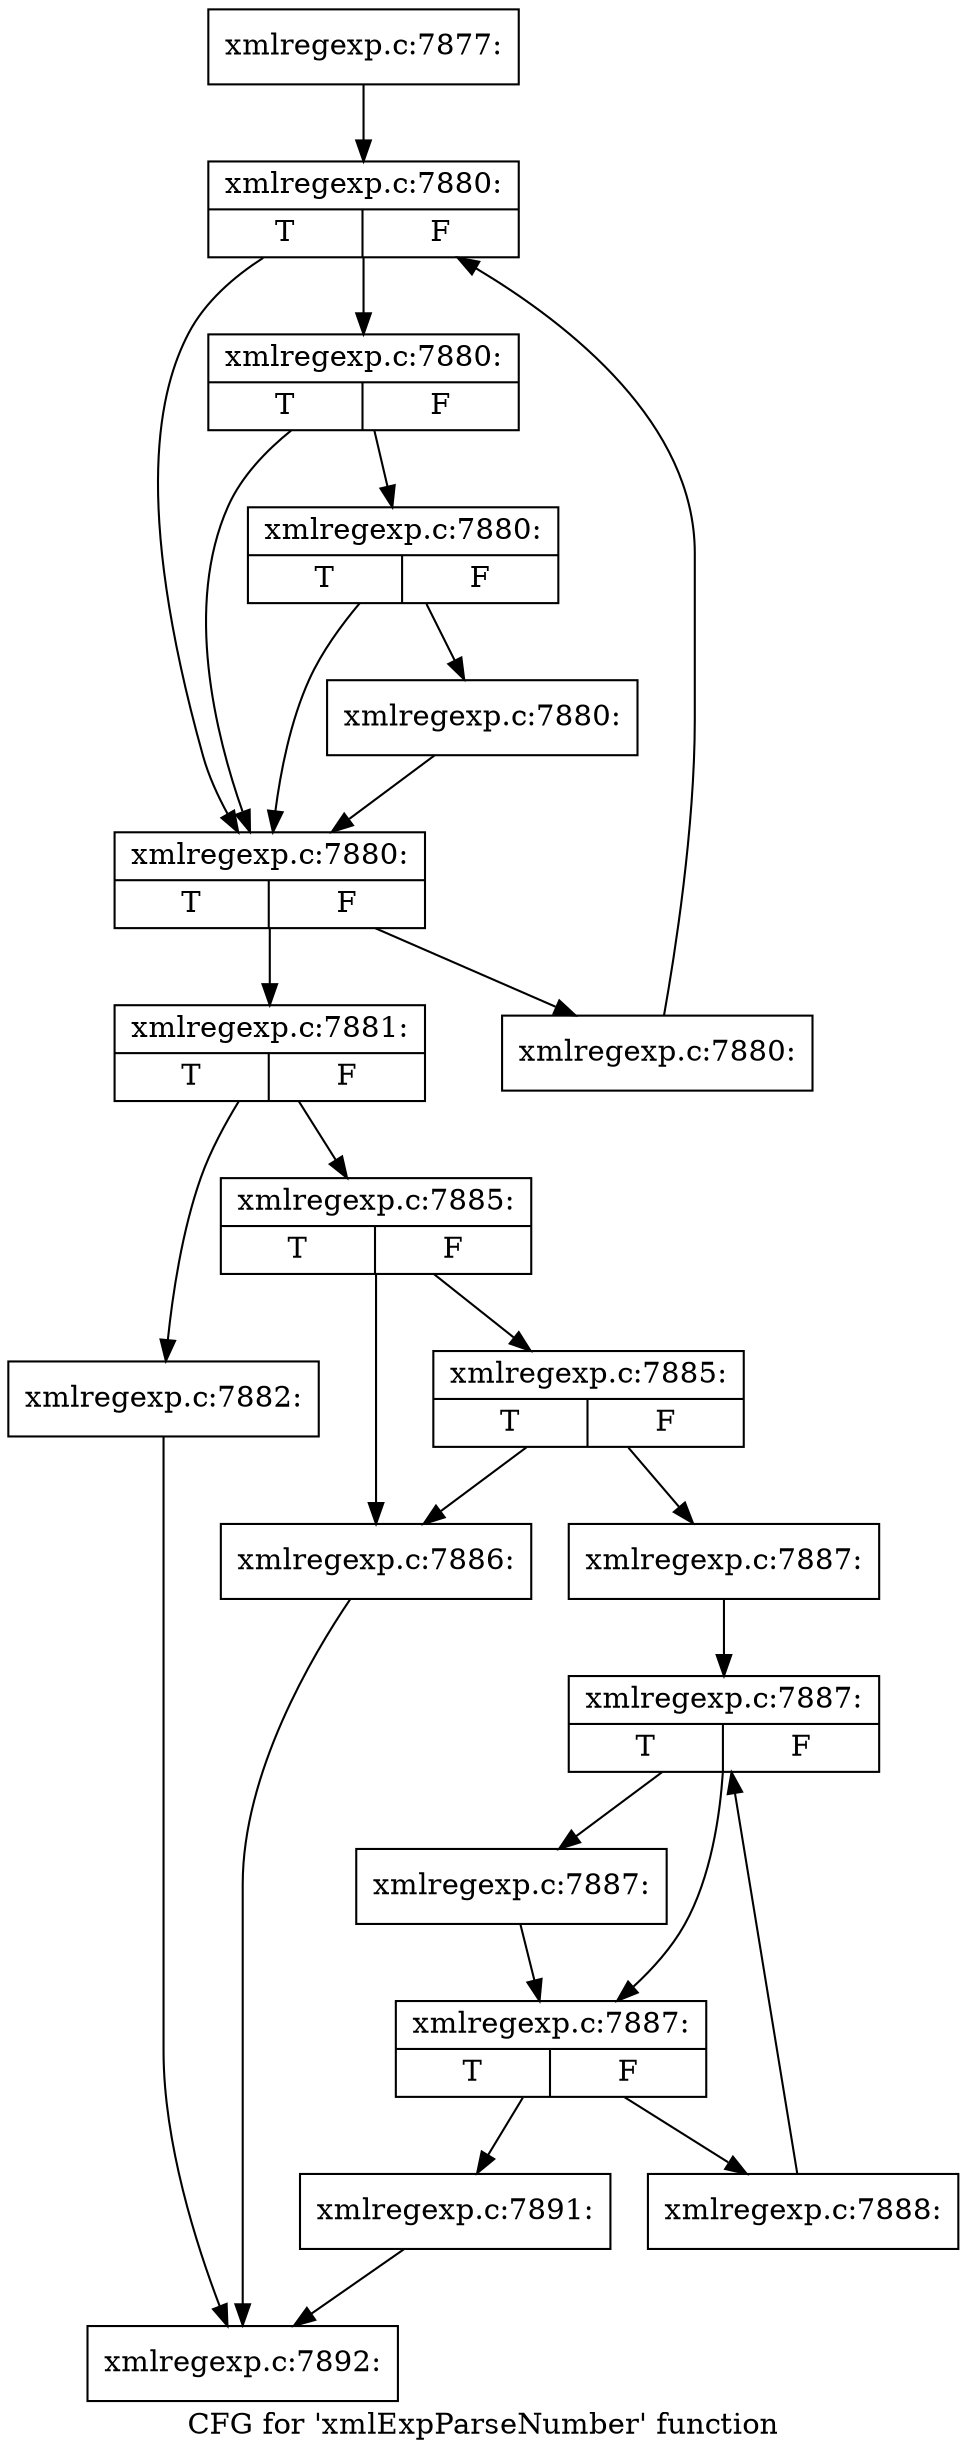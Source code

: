digraph "CFG for 'xmlExpParseNumber' function" {
	label="CFG for 'xmlExpParseNumber' function";

	Node0x563d9da712a0 [shape=record,label="{xmlregexp.c:7877:}"];
	Node0x563d9da712a0 -> Node0x563d9da67730;
	Node0x563d9da67730 [shape=record,label="{xmlregexp.c:7880:|{<s0>T|<s1>F}}"];
	Node0x563d9da67730 -> Node0x563d9da67970;
	Node0x563d9da67730 -> Node0x563d9da7e720;
	Node0x563d9da7e720 [shape=record,label="{xmlregexp.c:7880:|{<s0>T|<s1>F}}"];
	Node0x563d9da7e720 -> Node0x563d9da67970;
	Node0x563d9da7e720 -> Node0x563d9da7e6d0;
	Node0x563d9da7e6d0 [shape=record,label="{xmlregexp.c:7880:|{<s0>T|<s1>F}}"];
	Node0x563d9da7e6d0 -> Node0x563d9da67970;
	Node0x563d9da7e6d0 -> Node0x563d9da7e680;
	Node0x563d9da7e680 [shape=record,label="{xmlregexp.c:7880:}"];
	Node0x563d9da7e680 -> Node0x563d9da67970;
	Node0x563d9da67970 [shape=record,label="{xmlregexp.c:7880:|{<s0>T|<s1>F}}"];
	Node0x563d9da67970 -> Node0x563d9da7ef20;
	Node0x563d9da67970 -> Node0x563d9da67920;
	Node0x563d9da7ef20 [shape=record,label="{xmlregexp.c:7880:}"];
	Node0x563d9da7ef20 -> Node0x563d9da67730;
	Node0x563d9da67920 [shape=record,label="{xmlregexp.c:7881:|{<s0>T|<s1>F}}"];
	Node0x563d9da67920 -> Node0x563d9da7f6d0;
	Node0x563d9da67920 -> Node0x563d9da7f720;
	Node0x563d9da7f6d0 [shape=record,label="{xmlregexp.c:7882:}"];
	Node0x563d9da7f6d0 -> Node0x563d9da67270;
	Node0x563d9da7f720 [shape=record,label="{xmlregexp.c:7885:|{<s0>T|<s1>F}}"];
	Node0x563d9da7f720 -> Node0x563d9da80110;
	Node0x563d9da7f720 -> Node0x563d9da801b0;
	Node0x563d9da801b0 [shape=record,label="{xmlregexp.c:7885:|{<s0>T|<s1>F}}"];
	Node0x563d9da801b0 -> Node0x563d9da80110;
	Node0x563d9da801b0 -> Node0x563d9da80160;
	Node0x563d9da80110 [shape=record,label="{xmlregexp.c:7886:}"];
	Node0x563d9da80110 -> Node0x563d9da67270;
	Node0x563d9da80160 [shape=record,label="{xmlregexp.c:7887:}"];
	Node0x563d9da80160 -> Node0x563d9da80be0;
	Node0x563d9da80be0 [shape=record,label="{xmlregexp.c:7887:|{<s0>T|<s1>F}}"];
	Node0x563d9da80be0 -> Node0x563d9da80ed0;
	Node0x563d9da80be0 -> Node0x563d9da80e80;
	Node0x563d9da80ed0 [shape=record,label="{xmlregexp.c:7887:}"];
	Node0x563d9da80ed0 -> Node0x563d9da80e80;
	Node0x563d9da80e80 [shape=record,label="{xmlregexp.c:7887:|{<s0>T|<s1>F}}"];
	Node0x563d9da80e80 -> Node0x563d9da816b0;
	Node0x563d9da80e80 -> Node0x563d9da80e00;
	Node0x563d9da816b0 [shape=record,label="{xmlregexp.c:7888:}"];
	Node0x563d9da816b0 -> Node0x563d9da80be0;
	Node0x563d9da80e00 [shape=record,label="{xmlregexp.c:7891:}"];
	Node0x563d9da80e00 -> Node0x563d9da67270;
	Node0x563d9da67270 [shape=record,label="{xmlregexp.c:7892:}"];
}
